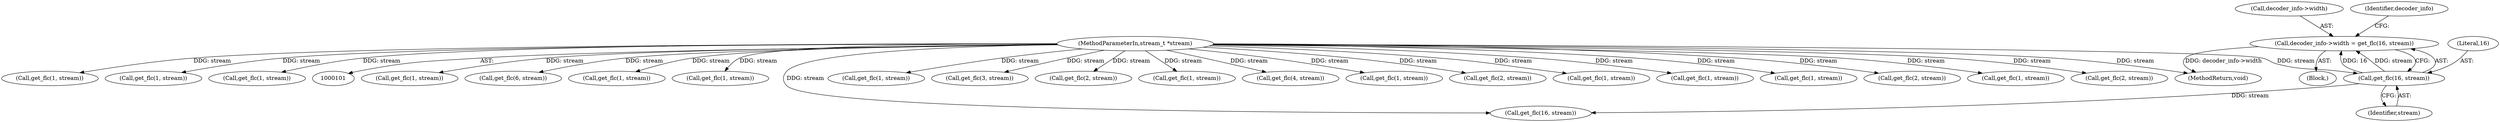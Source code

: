 digraph "0_thor_18de8f9f0762c3a542b1122589edb8af859d9813_0@pointer" {
"1000105" [label="(Call,decoder_info->width = get_flc(16, stream))"];
"1000109" [label="(Call,get_flc(16, stream))"];
"1000103" [label="(MethodParameterIn,stream_t *stream)"];
"1000110" [label="(Literal,16)"];
"1000142" [label="(Call,get_flc(1, stream))"];
"1000220" [label="(Call,get_flc(6, stream))"];
"1000340" [label="(MethodReturn,void)"];
"1000320" [label="(Call,get_flc(1, stream))"];
"1000106" [label="(Call,decoder_info->width)"];
"1000207" [label="(Call,get_flc(1, stream))"];
"1000116" [label="(Call,get_flc(16, stream))"];
"1000172" [label="(Call,get_flc(1, stream))"];
"1000123" [label="(Call,get_flc(3, stream))"];
"1000228" [label="(Call,get_flc(2, stream))"];
"1000179" [label="(Call,get_flc(1, stream))"];
"1000266" [label="(Call,get_flc(4, stream))"];
"1000109" [label="(Call,get_flc(16, stream))"];
"1000280" [label="(Call,get_flc(1, stream))"];
"1000111" [label="(Identifier,stream)"];
"1000157" [label="(Call,get_flc(2, stream))"];
"1000287" [label="(Call,get_flc(1, stream))"];
"1000193" [label="(Call,get_flc(1, stream))"];
"1000149" [label="(Call,get_flc(1, stream))"];
"1000165" [label="(Call,get_flc(2, stream))"];
"1000105" [label="(Call,decoder_info->width = get_flc(16, stream))"];
"1000104" [label="(Block,)"];
"1000103" [label="(MethodParameterIn,stream_t *stream)"];
"1000295" [label="(Call,get_flc(1, stream))"];
"1000114" [label="(Identifier,decoder_info)"];
"1000200" [label="(Call,get_flc(2, stream))"];
"1000312" [label="(Call,get_flc(1, stream))"];
"1000337" [label="(Call,get_flc(1, stream))"];
"1000186" [label="(Call,get_flc(1, stream))"];
"1000105" -> "1000104"  [label="AST: "];
"1000105" -> "1000109"  [label="CFG: "];
"1000106" -> "1000105"  [label="AST: "];
"1000109" -> "1000105"  [label="AST: "];
"1000114" -> "1000105"  [label="CFG: "];
"1000105" -> "1000340"  [label="DDG: decoder_info->width"];
"1000109" -> "1000105"  [label="DDG: 16"];
"1000109" -> "1000105"  [label="DDG: stream"];
"1000109" -> "1000111"  [label="CFG: "];
"1000110" -> "1000109"  [label="AST: "];
"1000111" -> "1000109"  [label="AST: "];
"1000103" -> "1000109"  [label="DDG: stream"];
"1000109" -> "1000116"  [label="DDG: stream"];
"1000103" -> "1000101"  [label="AST: "];
"1000103" -> "1000340"  [label="DDG: stream"];
"1000103" -> "1000116"  [label="DDG: stream"];
"1000103" -> "1000123"  [label="DDG: stream"];
"1000103" -> "1000142"  [label="DDG: stream"];
"1000103" -> "1000149"  [label="DDG: stream"];
"1000103" -> "1000157"  [label="DDG: stream"];
"1000103" -> "1000165"  [label="DDG: stream"];
"1000103" -> "1000172"  [label="DDG: stream"];
"1000103" -> "1000179"  [label="DDG: stream"];
"1000103" -> "1000186"  [label="DDG: stream"];
"1000103" -> "1000193"  [label="DDG: stream"];
"1000103" -> "1000200"  [label="DDG: stream"];
"1000103" -> "1000207"  [label="DDG: stream"];
"1000103" -> "1000220"  [label="DDG: stream"];
"1000103" -> "1000228"  [label="DDG: stream"];
"1000103" -> "1000266"  [label="DDG: stream"];
"1000103" -> "1000280"  [label="DDG: stream"];
"1000103" -> "1000287"  [label="DDG: stream"];
"1000103" -> "1000295"  [label="DDG: stream"];
"1000103" -> "1000312"  [label="DDG: stream"];
"1000103" -> "1000320"  [label="DDG: stream"];
"1000103" -> "1000337"  [label="DDG: stream"];
}
